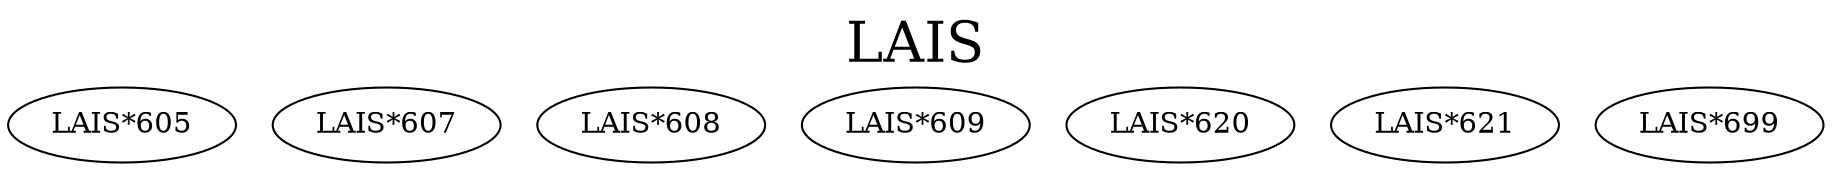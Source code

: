 digraph LAIS {
labelloc = "t";
label = "LAIS"
fontsize = 27;
"LAIS*605"
"LAIS*607"
"LAIS*608"
"LAIS*609"
"LAIS*620"
"LAIS*621"
"LAIS*699"
}
